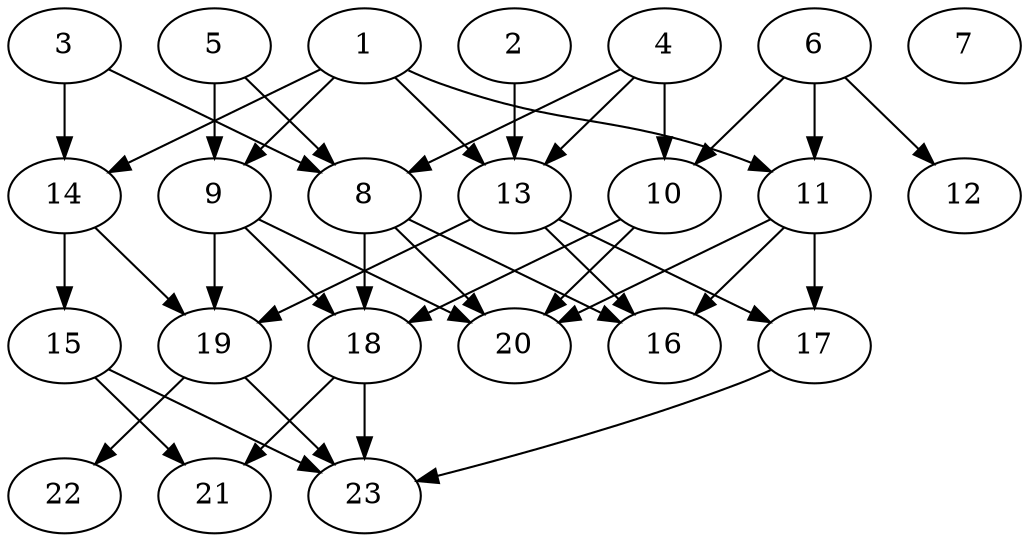 // DAG (tier=2-normal, mode=compute, n=23, ccr=0.394, fat=0.606, density=0.520, regular=0.515, jump=0.172, mindata=524288, maxdata=8388608)
// DAG automatically generated by daggen at Sun Aug 24 16:33:33 2025
// /home/ermia/Project/Environments/daggen/bin/daggen --dot --ccr 0.394 --fat 0.606 --regular 0.515 --density 0.520 --jump 0.172 --mindata 524288 --maxdata 8388608 -n 23 
digraph G {
  1 [size="47651207987528", alpha="0.16", expect_size="23825603993764"]
  1 -> 9 [size ="2473372680192"]
  1 -> 11 [size ="2473372680192"]
  1 -> 13 [size ="2473372680192"]
  1 -> 14 [size ="2473372680192"]
  2 [size="15674852926256316416", alpha="0.08", expect_size="7837426463128158208"]
  2 -> 13 [size ="50106296434688"]
  3 [size="34925956781042864", alpha="0.14", expect_size="17462978390521432"]
  3 -> 8 [size ="19050939809792"]
  3 -> 14 [size ="19050939809792"]
  4 [size="11875322958392066048", alpha="0.01", expect_size="5937661479196033024"]
  4 -> 8 [size ="41640915894272"]
  4 -> 10 [size ="41640915894272"]
  4 -> 13 [size ="41640915894272"]
  5 [size="1202698631572988", alpha="0.09", expect_size="601349315786494"]
  5 -> 8 [size ="21582344880128"]
  5 -> 9 [size ="21582344880128"]
  6 [size="1254131818188107776", alpha="0.09", expect_size="627065909094053888"]
  6 -> 10 [size ="552689217830912"]
  6 -> 11 [size ="552689217830912"]
  6 -> 12 [size ="552689217830912"]
  7 [size="12616752253725070", alpha="0.14", expect_size="6308376126862535"]
  8 [size="787987779962273792", alpha="0.01", expect_size="393993889981136896"]
  8 -> 16 [size ="6825005023232"]
  8 -> 18 [size ="6825005023232"]
  8 -> 20 [size ="6825005023232"]
  9 [size="4283605020147974144", alpha="0.08", expect_size="2141802510073987072"]
  9 -> 18 [size ="21100671008768"]
  9 -> 19 [size ="21100671008768"]
  9 -> 20 [size ="21100671008768"]
  10 [size="4613773376784769", alpha="0.09", expect_size="2306886688392384"]
  10 -> 18 [size ="77575170818048"]
  10 -> 20 [size ="77575170818048"]
  11 [size="287059343046159424", alpha="0.16", expect_size="143529671523079712"]
  11 -> 16 [size ="202151032782848"]
  11 -> 17 [size ="202151032782848"]
  11 -> 20 [size ="202151032782848"]
  12 [size="12287277217286778", alpha="0.00", expect_size="6143638608643389"]
  13 [size="1255649354503932", alpha="0.04", expect_size="627824677251966"]
  13 -> 16 [size ="42807746101248"]
  13 -> 17 [size ="42807746101248"]
  13 -> 19 [size ="42807746101248"]
  14 [size="11754561817679178", alpha="0.02", expect_size="5877280908839589"]
  14 -> 15 [size ="17129881468928"]
  14 -> 19 [size ="17129881468928"]
  15 [size="60128420931288960", alpha="0.10", expect_size="30064210465644480"]
  15 -> 21 [size ="128639773442048"]
  15 -> 23 [size ="128639773442048"]
  16 [size="328377182860426944", alpha="0.03", expect_size="164188591430213472"]
  17 [size="142745738937036384", alpha="0.14", expect_size="71372869468518192"]
  17 -> 23 [size ="104648086126592"]
  18 [size="89088505044892624", alpha="0.18", expect_size="44544252522446312"]
  18 -> 21 [size ="79939818749952"]
  18 -> 23 [size ="79939818749952"]
  19 [size="401755284006657408", alpha="0.12", expect_size="200877642003328704"]
  19 -> 22 [size ="325690733887488"]
  19 -> 23 [size ="325690733887488"]
  20 [size="236362838045546774528", alpha="0.19", expect_size="118181419022773387264"]
  21 [size="491154128647487488000", alpha="0.01", expect_size="245577064323743744000"]
  22 [size="8334804944683008000", alpha="0.13", expect_size="4167402472341504000"]
  23 [size="26305698452593856", alpha="0.17", expect_size="13152849226296928"]
}